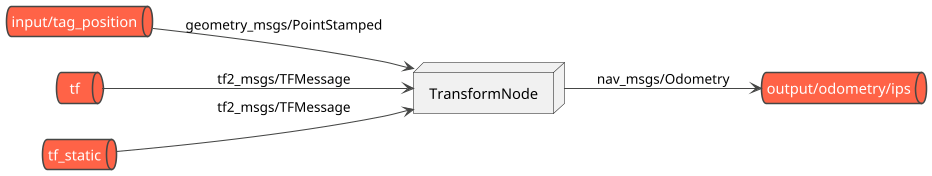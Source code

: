 @startuml DWM1001Transform
!theme vibrant
skinparam dpi 100
skinparam DefaultFontName Arial
left to right direction

queue "input/tag_position" as input_tag 
queue "  tf  " as tf_topic
queue "tf_static" as tf_static_topic
queue "output/odometry/ips" as output_odom_ips
node TransformNode 
input_tag --> TransformNode : "geometry_msgs/PointStamped"
tf_topic --> TransformNode : "tf2_msgs/TFMessage"
tf_static_topic --> TransformNode : "tf2_msgs/TFMessage"
TransformNode --> output_odom_ips : "nav_msgs/Odometry"
 
@enduml